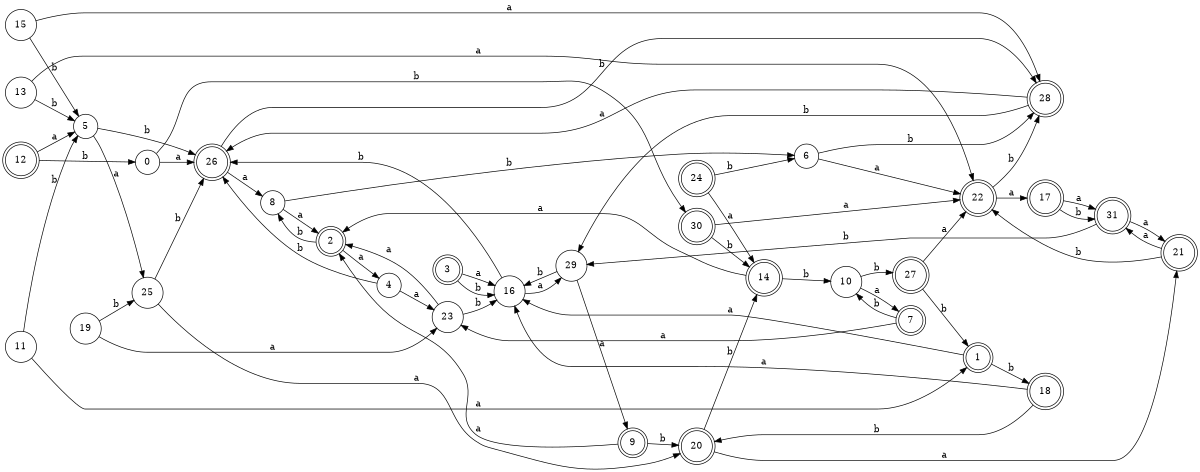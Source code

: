 digraph n26_9 {
__start0 [label="" shape="none"];

rankdir=LR;
size="8,5";

s0 [style="filled", color="black", fillcolor="white" shape="circle", label="0"];
s1 [style="rounded,filled", color="black", fillcolor="white" shape="doublecircle", label="1"];
s2 [style="rounded,filled", color="black", fillcolor="white" shape="doublecircle", label="2"];
s3 [style="rounded,filled", color="black", fillcolor="white" shape="doublecircle", label="3"];
s4 [style="filled", color="black", fillcolor="white" shape="circle", label="4"];
s5 [style="filled", color="black", fillcolor="white" shape="circle", label="5"];
s6 [style="filled", color="black", fillcolor="white" shape="circle", label="6"];
s7 [style="rounded,filled", color="black", fillcolor="white" shape="doublecircle", label="7"];
s8 [style="filled", color="black", fillcolor="white" shape="circle", label="8"];
s9 [style="rounded,filled", color="black", fillcolor="white" shape="doublecircle", label="9"];
s10 [style="filled", color="black", fillcolor="white" shape="circle", label="10"];
s11 [style="filled", color="black", fillcolor="white" shape="circle", label="11"];
s12 [style="rounded,filled", color="black", fillcolor="white" shape="doublecircle", label="12"];
s13 [style="filled", color="black", fillcolor="white" shape="circle", label="13"];
s14 [style="rounded,filled", color="black", fillcolor="white" shape="doublecircle", label="14"];
s15 [style="filled", color="black", fillcolor="white" shape="circle", label="15"];
s16 [style="filled", color="black", fillcolor="white" shape="circle", label="16"];
s17 [style="rounded,filled", color="black", fillcolor="white" shape="doublecircle", label="17"];
s18 [style="rounded,filled", color="black", fillcolor="white" shape="doublecircle", label="18"];
s19 [style="filled", color="black", fillcolor="white" shape="circle", label="19"];
s20 [style="rounded,filled", color="black", fillcolor="white" shape="doublecircle", label="20"];
s21 [style="rounded,filled", color="black", fillcolor="white" shape="doublecircle", label="21"];
s22 [style="rounded,filled", color="black", fillcolor="white" shape="doublecircle", label="22"];
s23 [style="filled", color="black", fillcolor="white" shape="circle", label="23"];
s24 [style="rounded,filled", color="black", fillcolor="white" shape="doublecircle", label="24"];
s25 [style="filled", color="black", fillcolor="white" shape="circle", label="25"];
s26 [style="rounded,filled", color="black", fillcolor="white" shape="doublecircle", label="26"];
s27 [style="rounded,filled", color="black", fillcolor="white" shape="doublecircle", label="27"];
s28 [style="rounded,filled", color="black", fillcolor="white" shape="doublecircle", label="28"];
s29 [style="filled", color="black", fillcolor="white" shape="circle", label="29"];
s30 [style="rounded,filled", color="black", fillcolor="white" shape="doublecircle", label="30"];
s31 [style="rounded,filled", color="black", fillcolor="white" shape="doublecircle", label="31"];
s0 -> s26 [label="a"];
s0 -> s30 [label="b"];
s1 -> s16 [label="a"];
s1 -> s18 [label="b"];
s2 -> s4 [label="a"];
s2 -> s8 [label="b"];
s3 -> s16 [label="a"];
s3 -> s16 [label="b"];
s4 -> s23 [label="a"];
s4 -> s26 [label="b"];
s5 -> s25 [label="a"];
s5 -> s26 [label="b"];
s6 -> s22 [label="a"];
s6 -> s28 [label="b"];
s7 -> s23 [label="a"];
s7 -> s10 [label="b"];
s8 -> s2 [label="a"];
s8 -> s6 [label="b"];
s9 -> s2 [label="a"];
s9 -> s20 [label="b"];
s10 -> s7 [label="a"];
s10 -> s27 [label="b"];
s11 -> s1 [label="a"];
s11 -> s5 [label="b"];
s12 -> s5 [label="a"];
s12 -> s0 [label="b"];
s13 -> s22 [label="a"];
s13 -> s5 [label="b"];
s14 -> s2 [label="a"];
s14 -> s10 [label="b"];
s15 -> s28 [label="a"];
s15 -> s5 [label="b"];
s16 -> s29 [label="a"];
s16 -> s26 [label="b"];
s17 -> s31 [label="a"];
s17 -> s31 [label="b"];
s18 -> s16 [label="a"];
s18 -> s20 [label="b"];
s19 -> s23 [label="a"];
s19 -> s25 [label="b"];
s20 -> s21 [label="a"];
s20 -> s14 [label="b"];
s21 -> s31 [label="a"];
s21 -> s22 [label="b"];
s22 -> s17 [label="a"];
s22 -> s28 [label="b"];
s23 -> s2 [label="a"];
s23 -> s16 [label="b"];
s24 -> s14 [label="a"];
s24 -> s6 [label="b"];
s25 -> s20 [label="a"];
s25 -> s26 [label="b"];
s26 -> s8 [label="a"];
s26 -> s28 [label="b"];
s27 -> s22 [label="a"];
s27 -> s1 [label="b"];
s28 -> s26 [label="a"];
s28 -> s29 [label="b"];
s29 -> s9 [label="a"];
s29 -> s16 [label="b"];
s30 -> s22 [label="a"];
s30 -> s14 [label="b"];
s31 -> s21 [label="a"];
s31 -> s29 [label="b"];

}